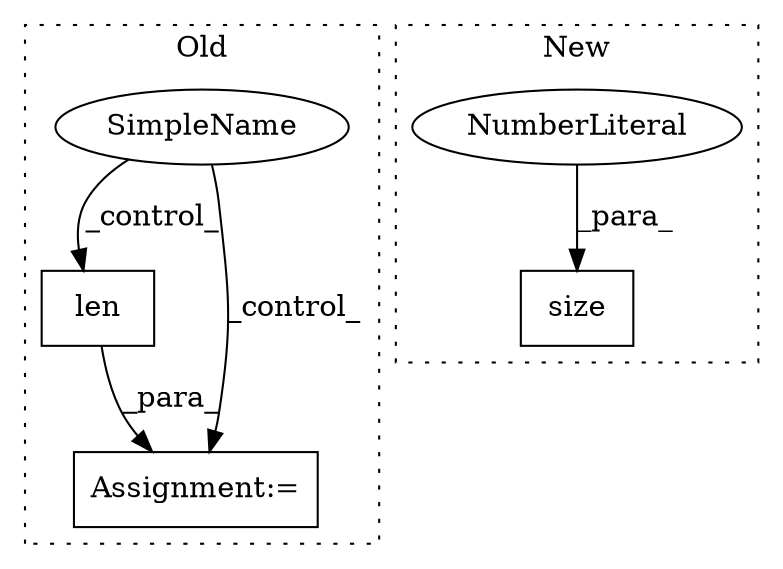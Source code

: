 digraph G {
subgraph cluster0 {
1 [label="len" a="32" s="3460,3475" l="4,1" shape="box"];
4 [label="Assignment:=" a="7" s="3385,3477" l="57,2" shape="box"];
5 [label="SimpleName" a="42" s="" l="" shape="ellipse"];
label = "Old";
style="dotted";
}
subgraph cluster1 {
2 [label="size" a="32" s="3884,3890" l="5,1" shape="box"];
3 [label="NumberLiteral" a="34" s="3889" l="1" shape="ellipse"];
label = "New";
style="dotted";
}
1 -> 4 [label="_para_"];
3 -> 2 [label="_para_"];
5 -> 1 [label="_control_"];
5 -> 4 [label="_control_"];
}